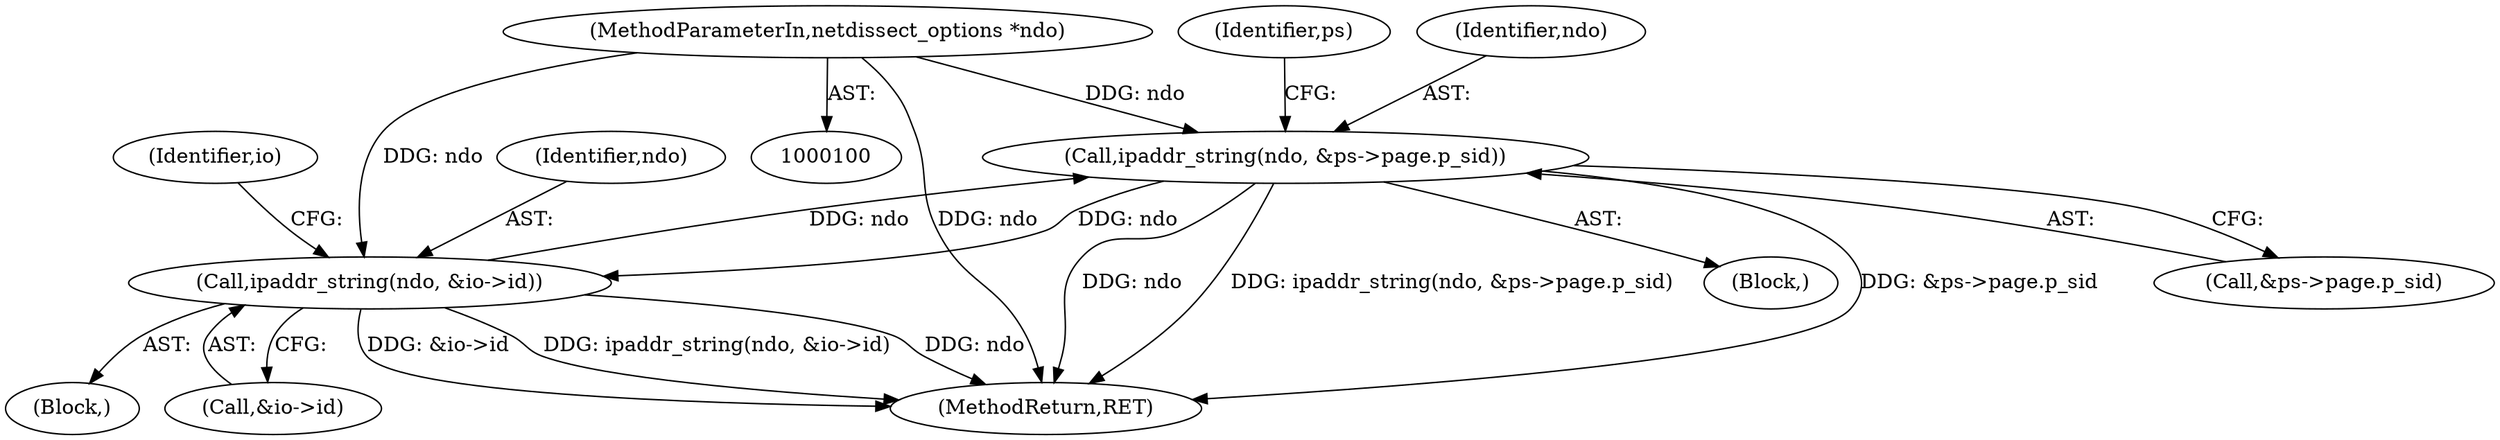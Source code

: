 digraph "0_tcpdump_cc356512f512e7fa423b3674db4bb31dbe40ffec@pointer" {
"1000169" [label="(Call,ipaddr_string(ndo, &ps->page.p_sid))"];
"1000217" [label="(Call,ipaddr_string(ndo, &io->id))"];
"1000169" [label="(Call,ipaddr_string(ndo, &ps->page.p_sid))"];
"1000101" [label="(MethodParameterIn,netdissect_options *ndo)"];
"1000168" [label="(Block,)"];
"1000218" [label="(Identifier,ndo)"];
"1000169" [label="(Call,ipaddr_string(ndo, &ps->page.p_sid))"];
"1000170" [label="(Identifier,ndo)"];
"1000250" [label="(MethodReturn,RET)"];
"1000219" [label="(Call,&io->id)"];
"1000171" [label="(Call,&ps->page.p_sid)"];
"1000217" [label="(Call,ipaddr_string(ndo, &io->id))"];
"1000181" [label="(Identifier,ps)"];
"1000226" [label="(Identifier,io)"];
"1000101" [label="(MethodParameterIn,netdissect_options *ndo)"];
"1000216" [label="(Block,)"];
"1000169" -> "1000168"  [label="AST: "];
"1000169" -> "1000171"  [label="CFG: "];
"1000170" -> "1000169"  [label="AST: "];
"1000171" -> "1000169"  [label="AST: "];
"1000181" -> "1000169"  [label="CFG: "];
"1000169" -> "1000250"  [label="DDG: ipaddr_string(ndo, &ps->page.p_sid)"];
"1000169" -> "1000250"  [label="DDG: &ps->page.p_sid"];
"1000169" -> "1000250"  [label="DDG: ndo"];
"1000217" -> "1000169"  [label="DDG: ndo"];
"1000101" -> "1000169"  [label="DDG: ndo"];
"1000169" -> "1000217"  [label="DDG: ndo"];
"1000217" -> "1000216"  [label="AST: "];
"1000217" -> "1000219"  [label="CFG: "];
"1000218" -> "1000217"  [label="AST: "];
"1000219" -> "1000217"  [label="AST: "];
"1000226" -> "1000217"  [label="CFG: "];
"1000217" -> "1000250"  [label="DDG: &io->id"];
"1000217" -> "1000250"  [label="DDG: ipaddr_string(ndo, &io->id)"];
"1000217" -> "1000250"  [label="DDG: ndo"];
"1000101" -> "1000217"  [label="DDG: ndo"];
"1000101" -> "1000100"  [label="AST: "];
"1000101" -> "1000250"  [label="DDG: ndo"];
}
